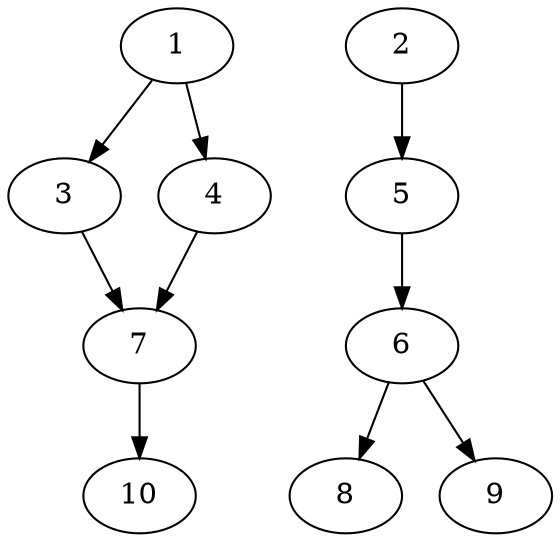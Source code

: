 // DAG automatically generated by daggen at Thu Oct  3 13:58:05 2019
// ./daggen --dot -n 10 --ccr 0.3 --fat 0.5 --regular 0.9 --density 0.5 --mindata 5242880 --maxdata 52428800 
digraph G {
  1 [size="142472533", alpha="0.18", expect_size="42741760"] 
  1 -> 3 [size ="42741760"]
  1 -> 4 [size ="42741760"]
  2 [size="59712853", alpha="0.09", expect_size="17913856"] 
  2 -> 5 [size ="17913856"]
  3 [size="143431680", alpha="0.04", expect_size="43029504"] 
  3 -> 7 [size ="43029504"]
  4 [size="32819200", alpha="0.13", expect_size="9845760"] 
  4 -> 7 [size ="9845760"]
  5 [size="161440427", alpha="0.10", expect_size="48432128"] 
  5 -> 6 [size ="48432128"]
  6 [size="63720107", alpha="0.12", expect_size="19116032"] 
  6 -> 8 [size ="19116032"]
  6 -> 9 [size ="19116032"]
  7 [size="109656747", alpha="0.12", expect_size="32897024"] 
  7 -> 10 [size ="32897024"]
  8 [size="88965120", alpha="0.14", expect_size="26689536"] 
  9 [size="121688747", alpha="0.07", expect_size="36506624"] 
  10 [size="121937920", alpha="0.08", expect_size="36581376"] 
}
